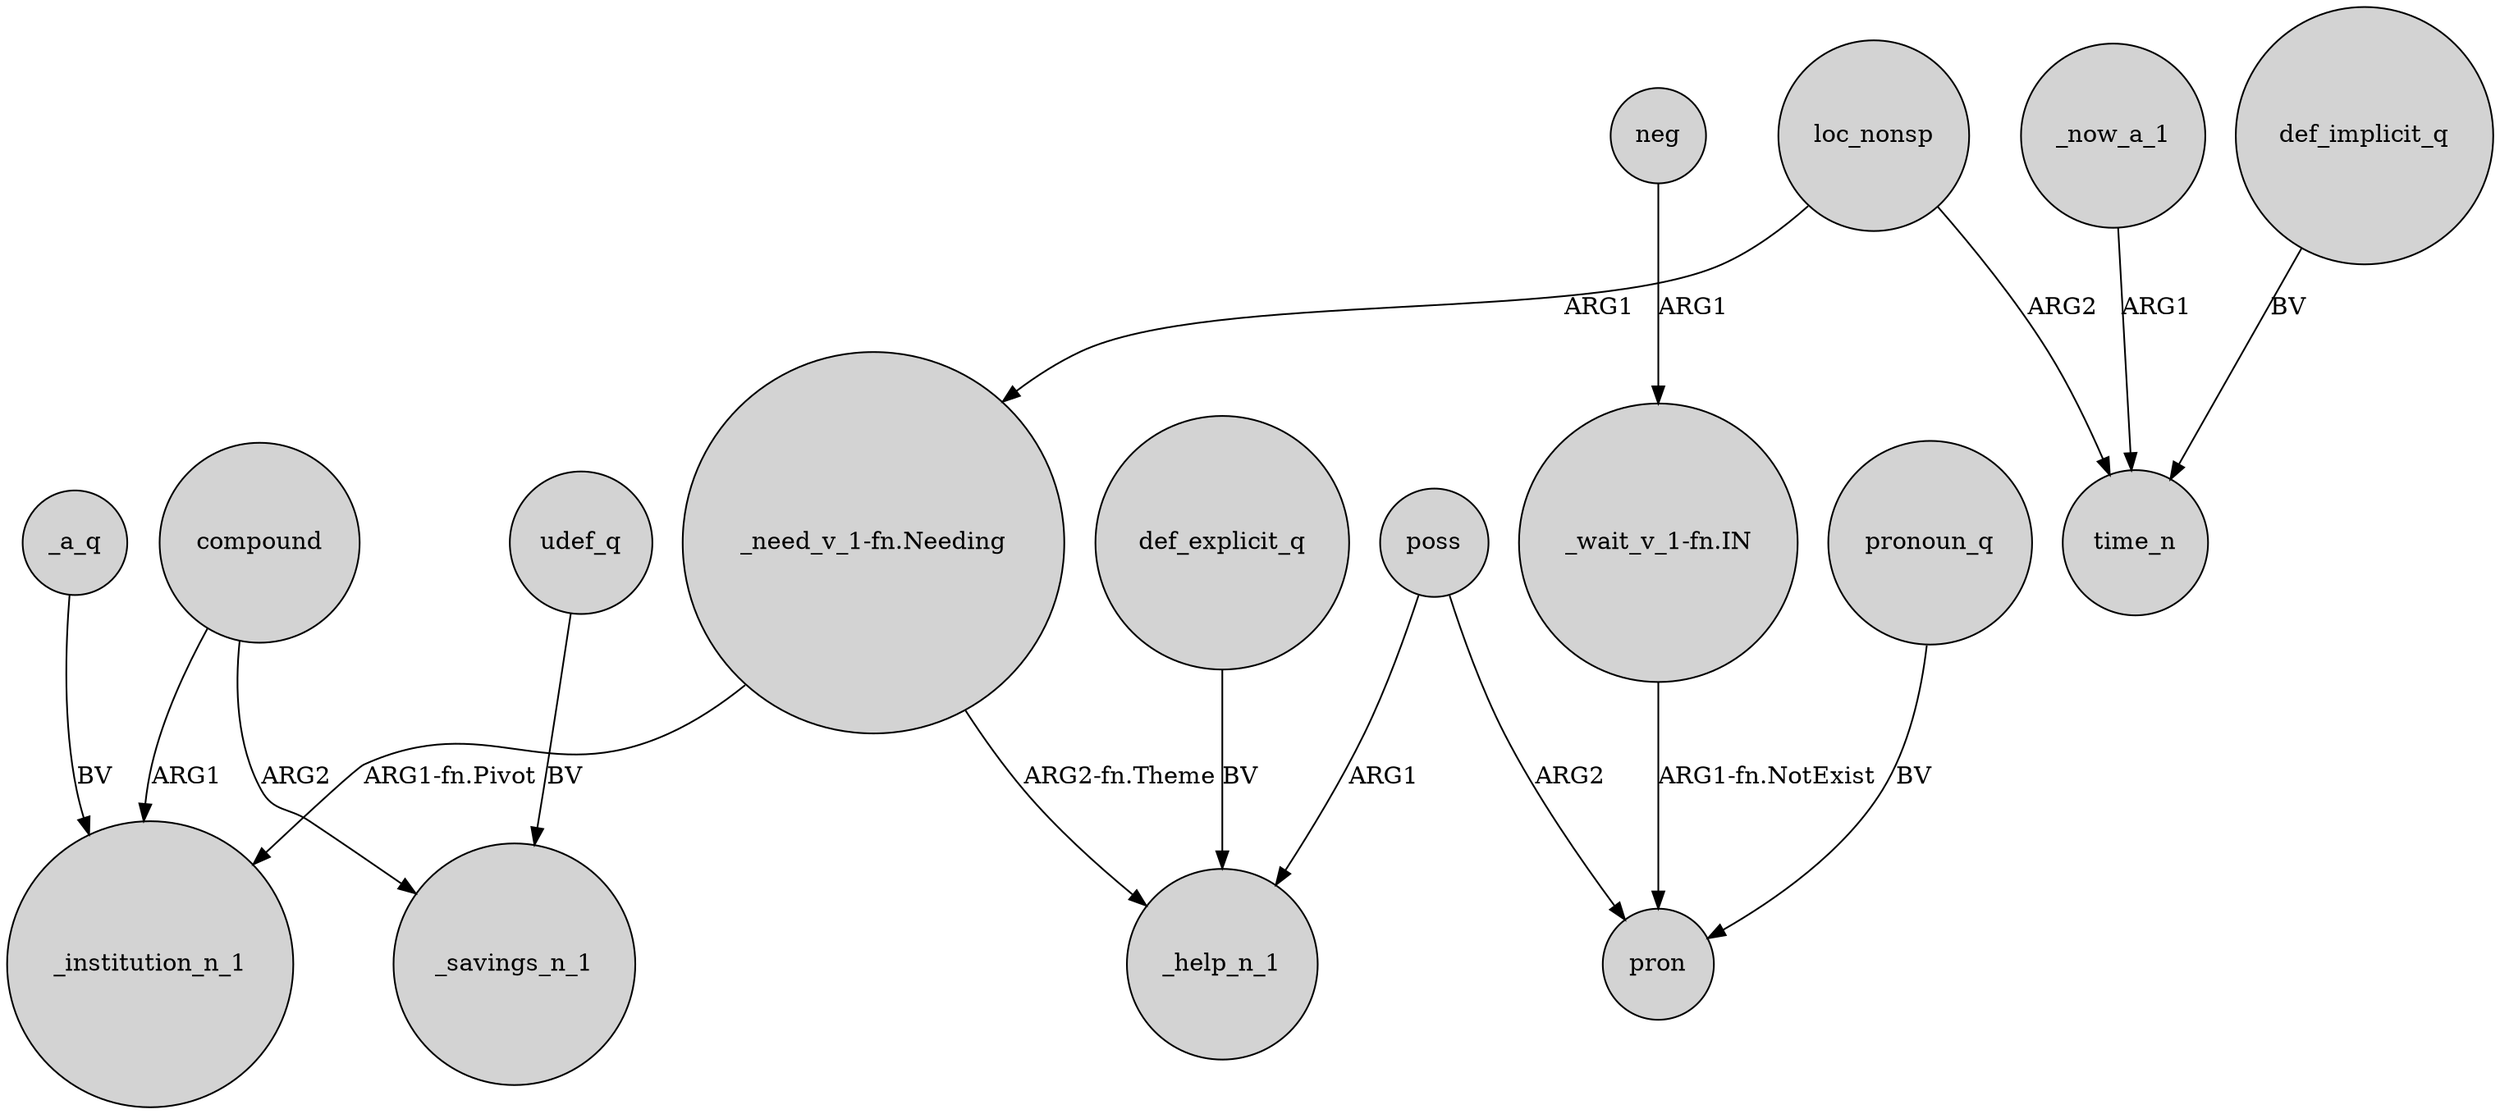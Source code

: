 digraph {
	node [shape=circle style=filled]
	loc_nonsp -> "_need_v_1-fn.Needing" [label=ARG1]
	udef_q -> _savings_n_1 [label=BV]
	neg -> "_wait_v_1-fn.IN" [label=ARG1]
	poss -> pron [label=ARG2]
	"_need_v_1-fn.Needing" -> _institution_n_1 [label="ARG1-fn.Pivot"]
	def_implicit_q -> time_n [label=BV]
	"_need_v_1-fn.Needing" -> _help_n_1 [label="ARG2-fn.Theme"]
	_now_a_1 -> time_n [label=ARG1]
	compound -> _institution_n_1 [label=ARG1]
	loc_nonsp -> time_n [label=ARG2]
	_a_q -> _institution_n_1 [label=BV]
	"_wait_v_1-fn.IN" -> pron [label="ARG1-fn.NotExist"]
	compound -> _savings_n_1 [label=ARG2]
	poss -> _help_n_1 [label=ARG1]
	def_explicit_q -> _help_n_1 [label=BV]
	pronoun_q -> pron [label=BV]
}
